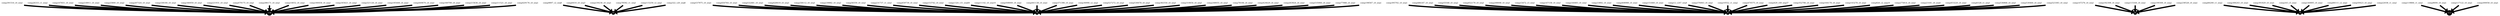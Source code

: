 strict digraph {
	node [shape=point];
	n0_7905 -> n1_130 [penwidth=9.00];
	n0_1947 -> n1_69 [penwidth=9.00];
	n0_4116 -> n1_78 [penwidth=9.00];
	n0_7257 -> n1_78 [penwidth=9.00];
	n0_3470 -> n1_130 [penwidth=9.00];
	n0_7890 -> n1_91 [penwidth=9.00];
	n0_5033 -> n1_130 [penwidth=9.00];
	n0_4223 -> n1_91 [penwidth=9.00];
	n0_6717 -> n1_130 [penwidth=9.00];
	n0_796 -> n1_89 [penwidth=9.00];
	n0_8001 -> n1_91 [penwidth=9.00];
	n0_697 -> n1_78 [penwidth=9.00];
	n0_7527 -> n1_79 [penwidth=9.00];
	n0_5702 -> n1_91 [penwidth=9.00];
	n0_3568 -> n1_113 [penwidth=9.00];
	n0_7241 -> n1_130 [penwidth=9.00];
	n0_3266 -> n1_91 [penwidth=9.00];
	n0_5471 -> n1_78 [penwidth=9.00];
	n0_9976 -> n1_89 [penwidth=9.00];
	n0_3986 -> n1_91 [penwidth=9.00];
	n0_9996 -> n1_78 [penwidth=9.00];
	n0_1771 -> n1_130 [penwidth=9.00];
	n0_9367 -> n1_91 [penwidth=9.00];
	n0_6097 -> n1_89 [penwidth=9.00];
	n0_6320 -> n1_91 [penwidth=9.00];
	n0_229 -> n1_113 [penwidth=9.00];
	n0_5674 -> n1_78 [penwidth=9.00];
	n0_894 -> n1_130 [penwidth=9.00];
	n0_9379 -> n1_78 [penwidth=9.00];
	n0_3066 -> n1_79 [penwidth=9.00];
	n0_8806 -> n1_69 [penwidth=9.00];
	n0_7306 -> n1_78 [penwidth=9.00];
	n0_3671 -> n1_78 [penwidth=9.00];
	n0_1846 -> n1_78 [penwidth=9.00];
	n0_5653 -> n1_78 [penwidth=9.00];
	n0_8079 -> n1_78 [penwidth=9.00];
	n0_2873 -> n1_78 [penwidth=9.00];
	n0_1136 -> n1_79 [penwidth=9.00];
	n0_3935 -> n1_130 [penwidth=9.00];
	n0_1788 -> n1_79 [penwidth=9.00];
	n0_5888 -> n1_78 [penwidth=9.00];
	n0_8053 -> n1_91 [penwidth=9.00];
	n0_5914 -> n1_91 [penwidth=9.00];
	n0_5011 -> n1_89 [penwidth=9.00];
	n0_3308 -> n1_78 [penwidth=9.00];
	n0_6826 -> n1_130 [penwidth=9.00];
	n0_5411 -> n1_78 [penwidth=9.00];
	n0_6658 -> n1_113 [penwidth=9.00];
	n0_8757 -> n1_91 [penwidth=9.00];
	n0_7599 -> n1_130 [penwidth=9.00];
	n0_7109 -> n1_130 [penwidth=9.00];
	n0_9994 -> n1_69 [penwidth=9.00];
	n0_4260 -> n1_130 [penwidth=9.00];
	n0_4841 -> n1_130 [penwidth=9.00];
	n0_4552 -> n1_79 [penwidth=9.00];
	n0_3612 -> n1_79 [penwidth=9.00];
	n0_5049 -> n1_79 [penwidth=9.00];
	n0_50 -> n1_91 [penwidth=9.00];
	n0_1675 -> n1_130 [penwidth=9.00];
	n0_1360 -> n1_78 [penwidth=9.00];
	n0_425 -> n1_91 [penwidth=9.00];
	n0_476 -> n1_91 [penwidth=9.00];
	n0_6401 -> n1_91 [penwidth=9.00];
	n0_2934 -> n1_130 [penwidth=9.00];
	n0_8602 -> n1_91 [penwidth=9.00];
	n0_4404 -> n1_78 [penwidth=9.00];
	n0_7807 -> n1_130 [penwidth=9.00];
	n0_2648 -> n1_91 [penwidth=9.00];
	n0_3981 -> n1_91 [penwidth=9.00];
	n0_1522 -> n1_78 [penwidth=9.00];
	n0_6629 -> n1_69 [penwidth=9.00];
	n0_9704 -> n1_91 [penwidth=9.00];
	n0_4193 -> n1_89 [penwidth=9.00];
	n0_3253 -> n1_91 [penwidth=9.00];
	n0_2353 -> n1_91 [penwidth=9.00];
	n0_9186 -> n1_91 [penwidth=9.00];
	n0_7738 -> n1_78 [penwidth=9.00];
	n0_8882 -> n1_91 [penwidth=9.00];
	n0_6411 -> n1_130 [penwidth=9.00];
	n0_1904 -> n1_113 [penwidth=9.00];
	n0_8348 -> n1_78 [penwidth=9.00];
	n0_2337 -> n1_69 [penwidth=9.00];
	n0_9868 -> n1_69 [penwidth=9.00];
	n0_7941 -> n1_130 [penwidth=9.00];
	n0_21 -> n1_91 [penwidth=9.00];
	n0_1800 -> n1_78 [penwidth=9.00];
	n0_291 -> n1_79 [penwidth=9.00];
	n0_2140 -> n1_91 [penwidth=9.00];
	n0_9429 -> n1_91 [penwidth=9.00];
	n0_2127 -> n1_78 [penwidth=9.00];
	n0_7673 -> n1_78 [penwidth=9.00];
	n0_6446 -> n1_130 [penwidth=9.00];
	n0_2928 -> n1_130 [penwidth=9.00];
	n0_6146 -> n1_130 [penwidth=9.00];
	n0_2385 -> n1_91 [penwidth=9.00];
	n0_3908 -> n1_78 [penwidth=9.00];
	n0_1673 -> n1_78 [penwidth=9.00];
	n0_1212 -> n1_78 [penwidth=9.00];
	n0_7905 [label="comp391516_c0_seq1",shape=none,fontcolor="black"]
	n0_1947 [label="comp9897_c2_seq8",shape=none,fontcolor="black"]
	n0_4116 [label="comp537875_c0_seq1",shape=none,fontcolor="black"]
	n0_7257 [label="comp450764_c0_seq1",shape=none,fontcolor="black"]
	n0_3470 [label="comp26333_c1_seq2",shape=none,fontcolor="black"]
	n0_7890 [label="comp395702_c0_seq1",shape=none,fontcolor="black"]
	n0_8882 [label="comp453220_c0_seq1",shape=none,fontcolor="black"]
	n0_5033 [label="comp107651_c0_seq1",shape=none,fontcolor="black"]
	n0_4223 [label="comp486187_c0_seq1",shape=none,fontcolor="black"]
	n0_6717 [label="comp218911_c0_seq1",shape=none,fontcolor="black"]
	n0_796 [label="comp147276_c0_seq1",shape=none,fontcolor="black"]
	n0_8001 [label="comp55548_c0_seq2",shape=none,fontcolor="black"]
	n0_697 [label="comp532481_c0_seq1",shape=none,fontcolor="black"]
	n0_7527 [label="comp66200_c1_seq2",shape=none,fontcolor="black"]
	n0_5702 [label="comp452179_c0_seq1",shape=none,fontcolor="black"]
	n0_3568 [label="comp119884_c1_seq1",shape=none,fontcolor="black"]
	n0_7241 [label="comp25800_c0_seq2",shape=none,fontcolor="black"]
	n0_3266 [label="comp208008_c0_seq1",shape=none,fontcolor="black"]
	n0_3935 [label="comp346959_c0_seq1",shape=none,fontcolor="black"]
	n0_9976 [label="comp182308_c0_seq1",shape=none,fontcolor="black"]
	n0_3986 [label="comp15472_c3_seq1",shape=none,fontcolor="black"]
	n0_9996 [label="comp258112_c0_seq1",shape=none,fontcolor="black"]
	n0_1771 [label="comp207324_c0_seq1",shape=none,fontcolor="black"]
	n0_9367 [label="comp147158_c0_seq1",shape=none,fontcolor="black"]
	n1_89 [shape=circle,margin="0,0",style=filled,fillcolor=black,fontcolor=white,height=0.01,label="89"]
	n1_78 [shape=circle,margin="0,0",style=filled,fillcolor=black,fontcolor=white,height=0.01,label="78"]
	n0_6097 [label="comp115164_c0_seq1",shape=none,fontcolor="black"]
	n0_6320 [label="comp144483_c0_seq1",shape=none,fontcolor="black"]
	n0_229 [label="comp8694_c0_seq1",shape=none,fontcolor="black"]
	n0_5674 [label="comp239882_c0_seq2",shape=none,fontcolor="black"]
	n0_894 [label="comp338184_c0_seq1",shape=none,fontcolor="black"]
	n0_9379 [label="comp58359_c0_seq1",shape=none,fontcolor="black"]
	n0_3066 [label="comp306243_c0_seq1",shape=none,fontcolor="black"]
	n0_8806 [label="comp6410_c0_seq3",shape=none,fontcolor="black"]
	n0_7306 [label="comp231737_c1_seq1",shape=none,fontcolor="black"]
	n0_3671 [label="comp459739_c0_seq1",shape=none,fontcolor="black"]
	n0_1846 [label="comp153742_c0_seq1",shape=none,fontcolor="black"]
	n0_5653 [label="comp1324_c31_seq68",shape=none,fontcolor="black"]
	n0_8079 [label="comp11142_c0_seq10",shape=none,fontcolor="black"]
	n0_2873 [label="comp508000_c0_seq1",shape=none,fontcolor="black"]
	n0_1136 [label="comp391829_c0_seq1",shape=none,fontcolor="black"]
	n0_5471 [label="comp428419_c0_seq1",shape=none,fontcolor="black"]
	n0_1788 [label="comp243_c5_seq1",shape=none,fontcolor="black"]
	n0_5888 [label="comp441138_c0_seq1",shape=none,fontcolor="black"]
	n0_8053 [label="comp33892_c0_seq1",shape=none,fontcolor="black"]
	n0_9868 [label="comp322_c20_seq8",shape=none,fontcolor="black"]
	n0_5914 [label="comp408988_c0_seq1",shape=none,fontcolor="black"]
	n0_5011 [label="comp199308_c0_seq2",shape=none,fontcolor="black"]
	n0_3308 [label="comp371396_c0_seq1",shape=none,fontcolor="black"]
	n0_6826 [label="comp221931_c0_seq1",shape=none,fontcolor="black"]
	n0_5411 [label="comp36990_c2_seq1",shape=none,fontcolor="black"]
	n0_6658 [label="comp117122_c0_seq1",shape=none,fontcolor="black"]
	n0_8757 [label="comp151660_c0_seq1",shape=none,fontcolor="black"]
	n0_7599 [label="comp479175_c0_seq1",shape=none,fontcolor="black"]
	n0_7109 [label="comp286171_c0_seq1",shape=none,fontcolor="black"]
	n0_9994 [label="comp239236_c0_seq1",shape=none,fontcolor="black"]
	n0_4260 [label="comp14652_c0_seq1",shape=none,fontcolor="black"]
	n0_4841 [label="comp180458_c0_seq1",shape=none,fontcolor="black"]
	n0_4552 [label="comp140895_c0_seq1",shape=none,fontcolor="black"]
	n0_3612 [label="comp66111_c2_seq1",shape=none,fontcolor="black"]
	n1_130 [shape=circle,margin="0,0",style=filled,fillcolor=black,fontcolor=white,height=0.00,label="130"]
	n0_5049 [label="comp59423_c0_seq2",shape=none,fontcolor="black"]
	n1_91 [shape=circle,margin="0,0",style=filled,fillcolor=black,fontcolor=white,height=0.01,label="91"]
	n0_50 [label="comp12_c247_seq4",shape=none,fontcolor="black"]
	n0_1675 [label="comp345621_c0_seq2",shape=none,fontcolor="black"]
	n0_1360 [label="comp527272_c0_seq1",shape=none,fontcolor="black"]
	n0_425 [label="comp376063_c0_seq1",shape=none,fontcolor="black"]
	n0_476 [label="comp10552_c1_seq2",shape=none,fontcolor="black"]
	n0_6401 [label="comp470575_c0_seq1",shape=none,fontcolor="black"]
	n0_2934 [label="comp321126_c0_seq1",shape=none,fontcolor="black"]
	n0_8602 [label="comp429_c49_seq37",shape=none,fontcolor="black"]
	n0_4404 [label="comp530078_c0_seq1",shape=none,fontcolor="black"]
	n0_7807 [label="comp185408_c0_seq1",shape=none,fontcolor="black"]
	n0_2648 [label="comp352796_c0_seq1",shape=none,fontcolor="black"]
	n0_3981 [label="comp164178_c0_seq1",shape=none,fontcolor="black"]
	n0_1522 [label="comp382550_c0_seq1",shape=none,fontcolor="black"]
	n0_6629 [label="comp78582_c1_seq1",shape=none,fontcolor="black"]
	n0_9704 [label="comp143278_c0_seq1",shape=none,fontcolor="black"]
	n0_4193 [label="comp238528_c0_seq1",shape=none,fontcolor="black"]
	n0_3253 [label="comp826_c2_seq10",shape=none,fontcolor="black"]
	n0_2353 [label="comp275814_c0_seq1",shape=none,fontcolor="black"]
	n0_9186 [label="comp23181_c0_seq4",shape=none,fontcolor="black"]
	n0_7738 [label="comp310654_c0_seq1",shape=none,fontcolor="black"]
	n1_113 [shape=circle,margin="0,0",style=filled,fillcolor=black,fontcolor=white,height=0.01,label="113"]
	n0_6411 [label="comp449670_c0_seq1",shape=none,fontcolor="black"]
	n0_1904 [label="comp200058_c0_seq1",shape=none,fontcolor="black"]
	n0_8348 [label="comp248055_c0_seq1",shape=none,fontcolor="black"]
	n0_2337 [label="comp115259_c2_seq1",shape=none,fontcolor="black"]
	n1_79 [shape=circle,margin="0,0",style=filled,fillcolor=black,fontcolor=white,height=0.01,label="79"]
	n0_7941 [label="comp349799_c0_seq1",shape=none,fontcolor="black"]
	n0_21 [label="comp6328_c1_seq1",shape=none,fontcolor="black"]
	n0_1800 [label="comp78106_c0_seq1",shape=none,fontcolor="black"]
	n0_291 [label="comp22038_c1_seq1",shape=none,fontcolor="black"]
	n0_2140 [label="comp536868_c0_seq1",shape=none,fontcolor="black"]
	n0_9429 [label="comp530460_c0_seq1",shape=none,fontcolor="black"]
	n0_2127 [label="comp424629_c0_seq1",shape=none,fontcolor="black"]
	n0_7673 [label="comp263924_c0_seq1",shape=none,fontcolor="black"]
	n0_6446 [label="comp215636_c0_seq1",shape=none,fontcolor="black"]
	n0_2928 [label="comp211521_c0_seq1",shape=none,fontcolor="black"]
	n0_6146 [label="comp429176_c0_seq1",shape=none,fontcolor="black"]
	n0_2385 [label="comp523383_c0_seq1",shape=none,fontcolor="black"]
	n1_69 [shape=circle,margin="0,0",style=filled,fillcolor=black,fontcolor=white,height=0.02,label="69"]
	n0_3908 [label="comp535900_c0_seq1",shape=none,fontcolor="black"]
	n0_1673 [label="comp77988_c0_seq1",shape=none,fontcolor="black"]
	n0_1212 [label="comp198567_c0_seq1",shape=none,fontcolor="black"]
}